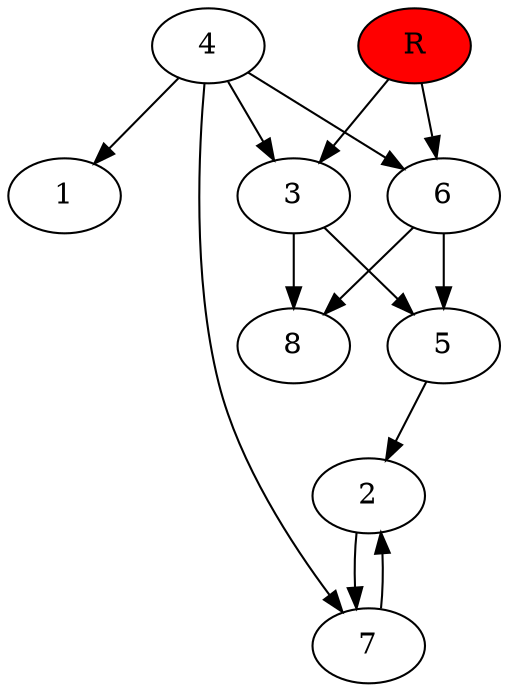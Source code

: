 digraph prb41732 {
	1
	2
	3
	4
	5
	6
	7
	8
	R [fillcolor="#ff0000" style=filled]
	2 -> 7
	3 -> 5
	3 -> 8
	4 -> 1
	4 -> 3
	4 -> 6
	4 -> 7
	5 -> 2
	6 -> 5
	6 -> 8
	7 -> 2
	R -> 3
	R -> 6
}

